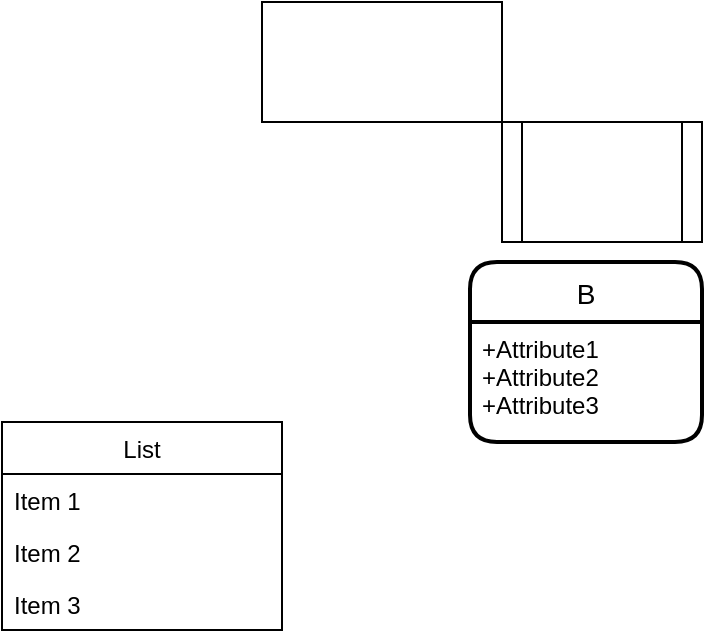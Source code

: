 <mxfile version="14.1.8" type="device"><diagram id="rBc6egK2EFc5T1vv2JRM" name="Page-1"><mxGraphModel dx="1024" dy="632" grid="1" gridSize="10" guides="1" tooltips="1" connect="1" arrows="1" fold="1" page="1" pageScale="1" pageWidth="827" pageHeight="1169" math="0" shadow="0"><root><mxCell id="0"/><mxCell id="1" parent="0"/><mxCell id="0AXuVrnVsuQP6iZyfj4b-1" value="List" style="swimlane;fontStyle=0;childLayout=stackLayout;horizontal=1;startSize=26;fillColor=none;horizontalStack=0;resizeParent=1;resizeParentMax=0;resizeLast=0;collapsible=1;marginBottom=0;" vertex="1" parent="1"><mxGeometry x="100" y="450" width="140" height="104" as="geometry"/></mxCell><mxCell id="0AXuVrnVsuQP6iZyfj4b-2" value="Item 1" style="text;strokeColor=none;fillColor=none;align=left;verticalAlign=top;spacingLeft=4;spacingRight=4;overflow=hidden;rotatable=0;points=[[0,0.5],[1,0.5]];portConstraint=eastwest;" vertex="1" parent="0AXuVrnVsuQP6iZyfj4b-1"><mxGeometry y="26" width="140" height="26" as="geometry"/></mxCell><mxCell id="0AXuVrnVsuQP6iZyfj4b-3" value="Item 2" style="text;strokeColor=none;fillColor=none;align=left;verticalAlign=top;spacingLeft=4;spacingRight=4;overflow=hidden;rotatable=0;points=[[0,0.5],[1,0.5]];portConstraint=eastwest;" vertex="1" parent="0AXuVrnVsuQP6iZyfj4b-1"><mxGeometry y="52" width="140" height="26" as="geometry"/></mxCell><mxCell id="0AXuVrnVsuQP6iZyfj4b-4" value="Item 3" style="text;strokeColor=none;fillColor=none;align=left;verticalAlign=top;spacingLeft=4;spacingRight=4;overflow=hidden;rotatable=0;points=[[0,0.5],[1,0.5]];portConstraint=eastwest;" vertex="1" parent="0AXuVrnVsuQP6iZyfj4b-1"><mxGeometry y="78" width="140" height="26" as="geometry"/></mxCell><mxCell id="0AXuVrnVsuQP6iZyfj4b-5" value="B" style="swimlane;childLayout=stackLayout;horizontal=1;startSize=30;horizontalStack=0;rounded=1;fontSize=14;fontStyle=0;strokeWidth=2;resizeParent=0;resizeLast=1;shadow=0;dashed=0;align=center;" vertex="1" parent="1"><mxGeometry x="334" y="370" width="116" height="90" as="geometry"/></mxCell><mxCell id="0AXuVrnVsuQP6iZyfj4b-6" value="+Attribute1&#10;+Attribute2&#10;+Attribute3" style="align=left;strokeColor=none;fillColor=none;spacingLeft=4;fontSize=12;verticalAlign=top;resizable=0;rotatable=0;part=1;" vertex="1" parent="0AXuVrnVsuQP6iZyfj4b-5"><mxGeometry y="30" width="116" height="60" as="geometry"/></mxCell><mxCell id="0AXuVrnVsuQP6iZyfj4b-7" value="" style="shape=process;whiteSpace=wrap;html=1;backgroundOutline=1;" vertex="1" parent="1"><mxGeometry x="350" y="300" width="100" height="60" as="geometry"/></mxCell><mxCell id="0AXuVrnVsuQP6iZyfj4b-8" value="" style="rounded=0;whiteSpace=wrap;html=1;" vertex="1" parent="1"><mxGeometry x="230" y="240" width="120" height="60" as="geometry"/></mxCell></root></mxGraphModel></diagram></mxfile>